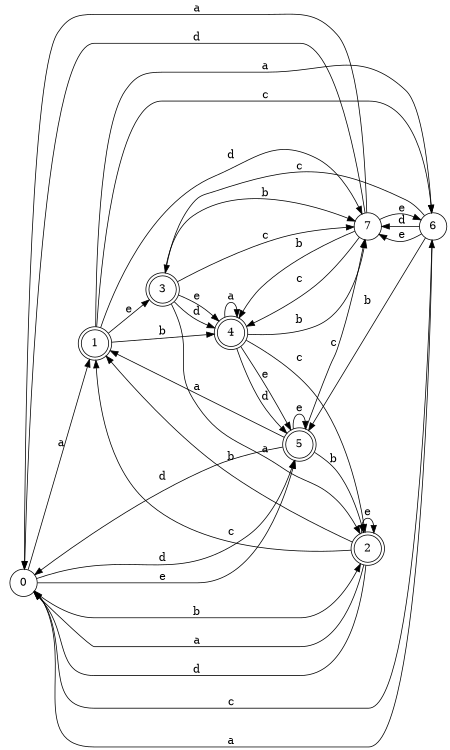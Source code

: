 digraph n7_4 {
__start0 [label="" shape="none"];

rankdir=LR;
size="8,5";

s0 [style="filled", color="black", fillcolor="white" shape="circle", label="0"];
s1 [style="rounded,filled", color="black", fillcolor="white" shape="doublecircle", label="1"];
s2 [style="rounded,filled", color="black", fillcolor="white" shape="doublecircle", label="2"];
s3 [style="rounded,filled", color="black", fillcolor="white" shape="doublecircle", label="3"];
s4 [style="rounded,filled", color="black", fillcolor="white" shape="doublecircle", label="4"];
s5 [style="rounded,filled", color="black", fillcolor="white" shape="doublecircle", label="5"];
s6 [style="filled", color="black", fillcolor="white" shape="circle", label="6"];
s7 [style="filled", color="black", fillcolor="white" shape="circle", label="7"];
s0 -> s1 [label="a"];
s0 -> s2 [label="b"];
s0 -> s6 [label="c"];
s0 -> s5 [label="d"];
s0 -> s5 [label="e"];
s1 -> s6 [label="a"];
s1 -> s4 [label="b"];
s1 -> s6 [label="c"];
s1 -> s7 [label="d"];
s1 -> s3 [label="e"];
s2 -> s0 [label="a"];
s2 -> s1 [label="b"];
s2 -> s1 [label="c"];
s2 -> s0 [label="d"];
s2 -> s2 [label="e"];
s3 -> s2 [label="a"];
s3 -> s7 [label="b"];
s3 -> s7 [label="c"];
s3 -> s4 [label="d"];
s3 -> s4 [label="e"];
s4 -> s4 [label="a"];
s4 -> s7 [label="b"];
s4 -> s2 [label="c"];
s4 -> s5 [label="d"];
s4 -> s5 [label="e"];
s5 -> s1 [label="a"];
s5 -> s2 [label="b"];
s5 -> s7 [label="c"];
s5 -> s0 [label="d"];
s5 -> s5 [label="e"];
s6 -> s0 [label="a"];
s6 -> s5 [label="b"];
s6 -> s3 [label="c"];
s6 -> s7 [label="d"];
s6 -> s7 [label="e"];
s7 -> s0 [label="a"];
s7 -> s4 [label="b"];
s7 -> s4 [label="c"];
s7 -> s0 [label="d"];
s7 -> s6 [label="e"];

}